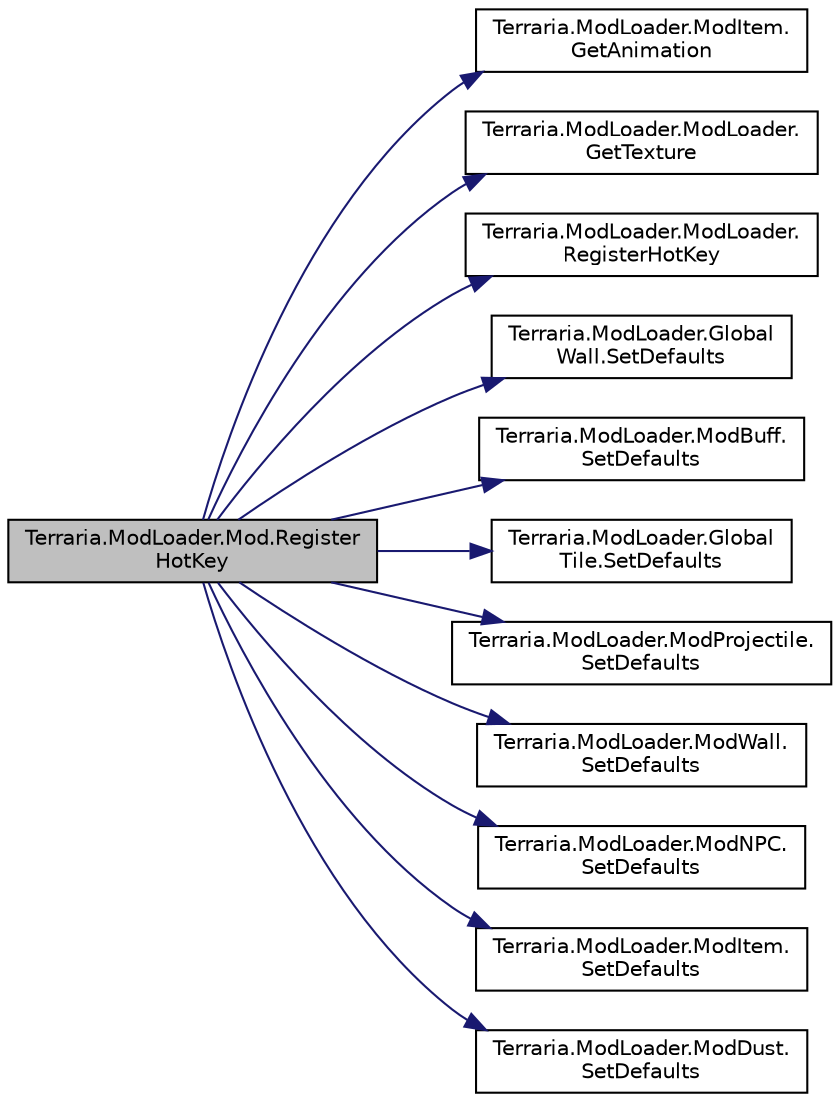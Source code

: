 digraph "Terraria.ModLoader.Mod.RegisterHotKey"
{
  edge [fontname="Helvetica",fontsize="10",labelfontname="Helvetica",labelfontsize="10"];
  node [fontname="Helvetica",fontsize="10",shape=record];
  rankdir="LR";
  Node345 [label="Terraria.ModLoader.Mod.Register\lHotKey",height=0.2,width=0.4,color="black", fillcolor="grey75", style="filled", fontcolor="black"];
  Node345 -> Node346 [color="midnightblue",fontsize="10",style="solid",fontname="Helvetica"];
  Node346 [label="Terraria.ModLoader.ModItem.\lGetAnimation",height=0.2,width=0.4,color="black", fillcolor="white", style="filled",URL="$class_terraria_1_1_mod_loader_1_1_mod_item.html#a16371460b0bd1d377b030eea499ada7b"];
  Node345 -> Node347 [color="midnightblue",fontsize="10",style="solid",fontname="Helvetica"];
  Node347 [label="Terraria.ModLoader.ModLoader.\lGetTexture",height=0.2,width=0.4,color="black", fillcolor="white", style="filled",URL="$class_terraria_1_1_mod_loader_1_1_mod_loader.html#aaddf4c69589710e2b5329d4df1e93f18"];
  Node345 -> Node348 [color="midnightblue",fontsize="10",style="solid",fontname="Helvetica"];
  Node348 [label="Terraria.ModLoader.ModLoader.\lRegisterHotKey",height=0.2,width=0.4,color="black", fillcolor="white", style="filled",URL="$class_terraria_1_1_mod_loader_1_1_mod_loader.html#a881f32079654472e92b5c7013e3f30c5"];
  Node345 -> Node349 [color="midnightblue",fontsize="10",style="solid",fontname="Helvetica"];
  Node349 [label="Terraria.ModLoader.Global\lWall.SetDefaults",height=0.2,width=0.4,color="black", fillcolor="white", style="filled",URL="$class_terraria_1_1_mod_loader_1_1_global_wall.html#a62871274fb0f222ebd18e7917d562b71"];
  Node345 -> Node350 [color="midnightblue",fontsize="10",style="solid",fontname="Helvetica"];
  Node350 [label="Terraria.ModLoader.ModBuff.\lSetDefaults",height=0.2,width=0.4,color="black", fillcolor="white", style="filled",URL="$class_terraria_1_1_mod_loader_1_1_mod_buff.html#afea8807b0b4d89785177f30965821fe2"];
  Node345 -> Node351 [color="midnightblue",fontsize="10",style="solid",fontname="Helvetica"];
  Node351 [label="Terraria.ModLoader.Global\lTile.SetDefaults",height=0.2,width=0.4,color="black", fillcolor="white", style="filled",URL="$class_terraria_1_1_mod_loader_1_1_global_tile.html#ab98f5b2949277faeb8ccf2e52ba1e304"];
  Node345 -> Node352 [color="midnightblue",fontsize="10",style="solid",fontname="Helvetica"];
  Node352 [label="Terraria.ModLoader.ModProjectile.\lSetDefaults",height=0.2,width=0.4,color="black", fillcolor="white", style="filled",URL="$class_terraria_1_1_mod_loader_1_1_mod_projectile.html#a332b03efe6a21a9ba3abd344d66c9c0d"];
  Node345 -> Node353 [color="midnightblue",fontsize="10",style="solid",fontname="Helvetica"];
  Node353 [label="Terraria.ModLoader.ModWall.\lSetDefaults",height=0.2,width=0.4,color="black", fillcolor="white", style="filled",URL="$class_terraria_1_1_mod_loader_1_1_mod_wall.html#a8ef2e5554dd8f96bdb01dfe255812131"];
  Node345 -> Node354 [color="midnightblue",fontsize="10",style="solid",fontname="Helvetica"];
  Node354 [label="Terraria.ModLoader.ModNPC.\lSetDefaults",height=0.2,width=0.4,color="black", fillcolor="white", style="filled",URL="$class_terraria_1_1_mod_loader_1_1_mod_n_p_c.html#a90c57527bfca0ed7f14d88e09f3e498a"];
  Node345 -> Node355 [color="midnightblue",fontsize="10",style="solid",fontname="Helvetica"];
  Node355 [label="Terraria.ModLoader.ModItem.\lSetDefaults",height=0.2,width=0.4,color="black", fillcolor="white", style="filled",URL="$class_terraria_1_1_mod_loader_1_1_mod_item.html#a6d9fbbb1dec7e25959a345a9e4f78428"];
  Node345 -> Node356 [color="midnightblue",fontsize="10",style="solid",fontname="Helvetica"];
  Node356 [label="Terraria.ModLoader.ModDust.\lSetDefaults",height=0.2,width=0.4,color="black", fillcolor="white", style="filled",URL="$class_terraria_1_1_mod_loader_1_1_mod_dust.html#ae40da1253a003b27d36c0e642ab35a1d"];
}
